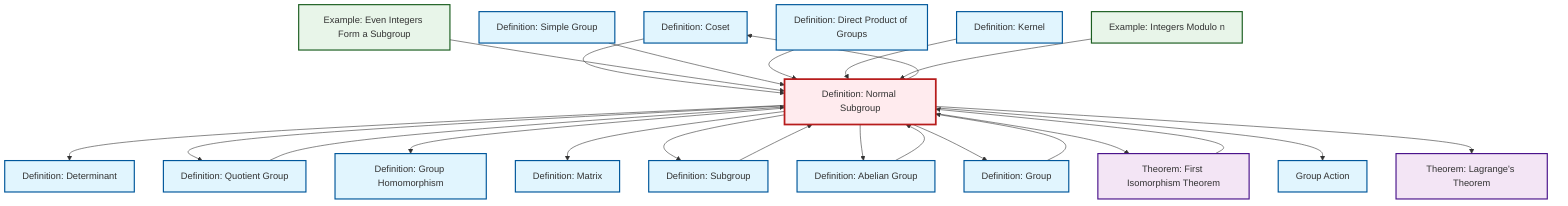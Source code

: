 graph TD
    classDef definition fill:#e1f5fe,stroke:#01579b,stroke-width:2px
    classDef theorem fill:#f3e5f5,stroke:#4a148c,stroke-width:2px
    classDef axiom fill:#fff3e0,stroke:#e65100,stroke-width:2px
    classDef example fill:#e8f5e9,stroke:#1b5e20,stroke-width:2px
    classDef current fill:#ffebee,stroke:#b71c1c,stroke-width:3px
    def-determinant["Definition: Determinant"]:::definition
    def-matrix["Definition: Matrix"]:::definition
    def-coset["Definition: Coset"]:::definition
    def-quotient-group["Definition: Quotient Group"]:::definition
    thm-first-isomorphism["Theorem: First Isomorphism Theorem"]:::theorem
    def-kernel["Definition: Kernel"]:::definition
    def-direct-product["Definition: Direct Product of Groups"]:::definition
    def-subgroup["Definition: Subgroup"]:::definition
    thm-lagrange["Theorem: Lagrange's Theorem"]:::theorem
    ex-quotient-integers-mod-n["Example: Integers Modulo n"]:::example
    def-abelian-group["Definition: Abelian Group"]:::definition
    def-simple-group["Definition: Simple Group"]:::definition
    ex-even-integers-subgroup["Example: Even Integers Form a Subgroup"]:::example
    def-group["Definition: Group"]:::definition
    def-homomorphism["Definition: Group Homomorphism"]:::definition
    def-normal-subgroup["Definition: Normal Subgroup"]:::definition
    def-group-action["Group Action"]:::definition
    def-subgroup --> def-normal-subgroup
    def-normal-subgroup --> def-determinant
    thm-first-isomorphism --> def-normal-subgroup
    def-coset --> def-normal-subgroup
    ex-even-integers-subgroup --> def-normal-subgroup
    def-simple-group --> def-normal-subgroup
    def-direct-product --> def-normal-subgroup
    def-normal-subgroup --> def-coset
    def-normal-subgroup --> def-quotient-group
    def-quotient-group --> def-normal-subgroup
    def-normal-subgroup --> def-homomorphism
    def-normal-subgroup --> def-matrix
    def-normal-subgroup --> def-subgroup
    def-normal-subgroup --> def-abelian-group
    def-kernel --> def-normal-subgroup
    def-abelian-group --> def-normal-subgroup
    ex-quotient-integers-mod-n --> def-normal-subgroup
    def-normal-subgroup --> def-group
    def-normal-subgroup --> thm-first-isomorphism
    def-normal-subgroup --> def-group-action
    def-group --> def-normal-subgroup
    def-normal-subgroup --> thm-lagrange
    class def-normal-subgroup current